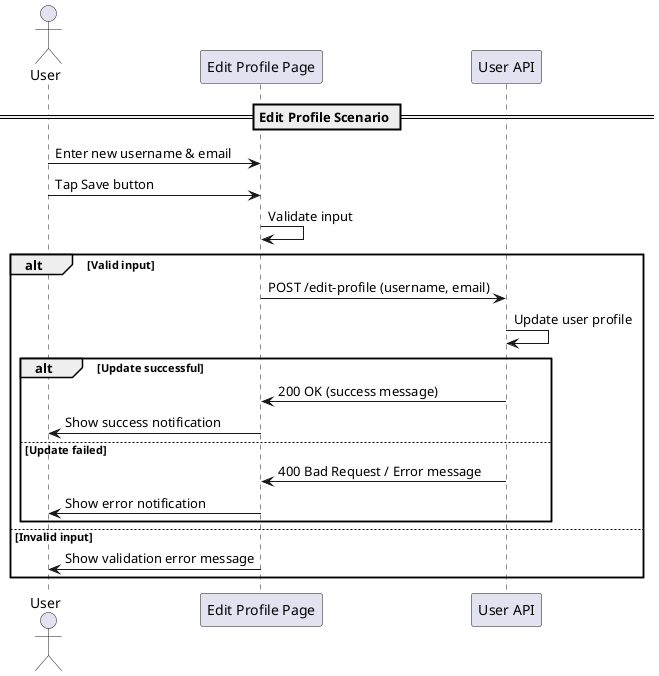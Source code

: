 @startuml

actor User
participant "Edit Profile Page" as UI
participant "User API" as API

== Edit Profile Scenario ==
User -> UI: Enter new username & email
User -> UI: Tap Save button
UI -> UI: Validate input
alt Valid input
    UI -> API: POST /edit-profile (username, email)
    API -> API: Update user profile
    alt Update successful
        API -> UI: 200 OK (success message)
        UI -> User: Show success notification
    else Update failed
        API -> UI: 400 Bad Request / Error message
        UI -> User: Show error notification
    end
else Invalid input
    UI -> User: Show validation error message
end

@enduml
